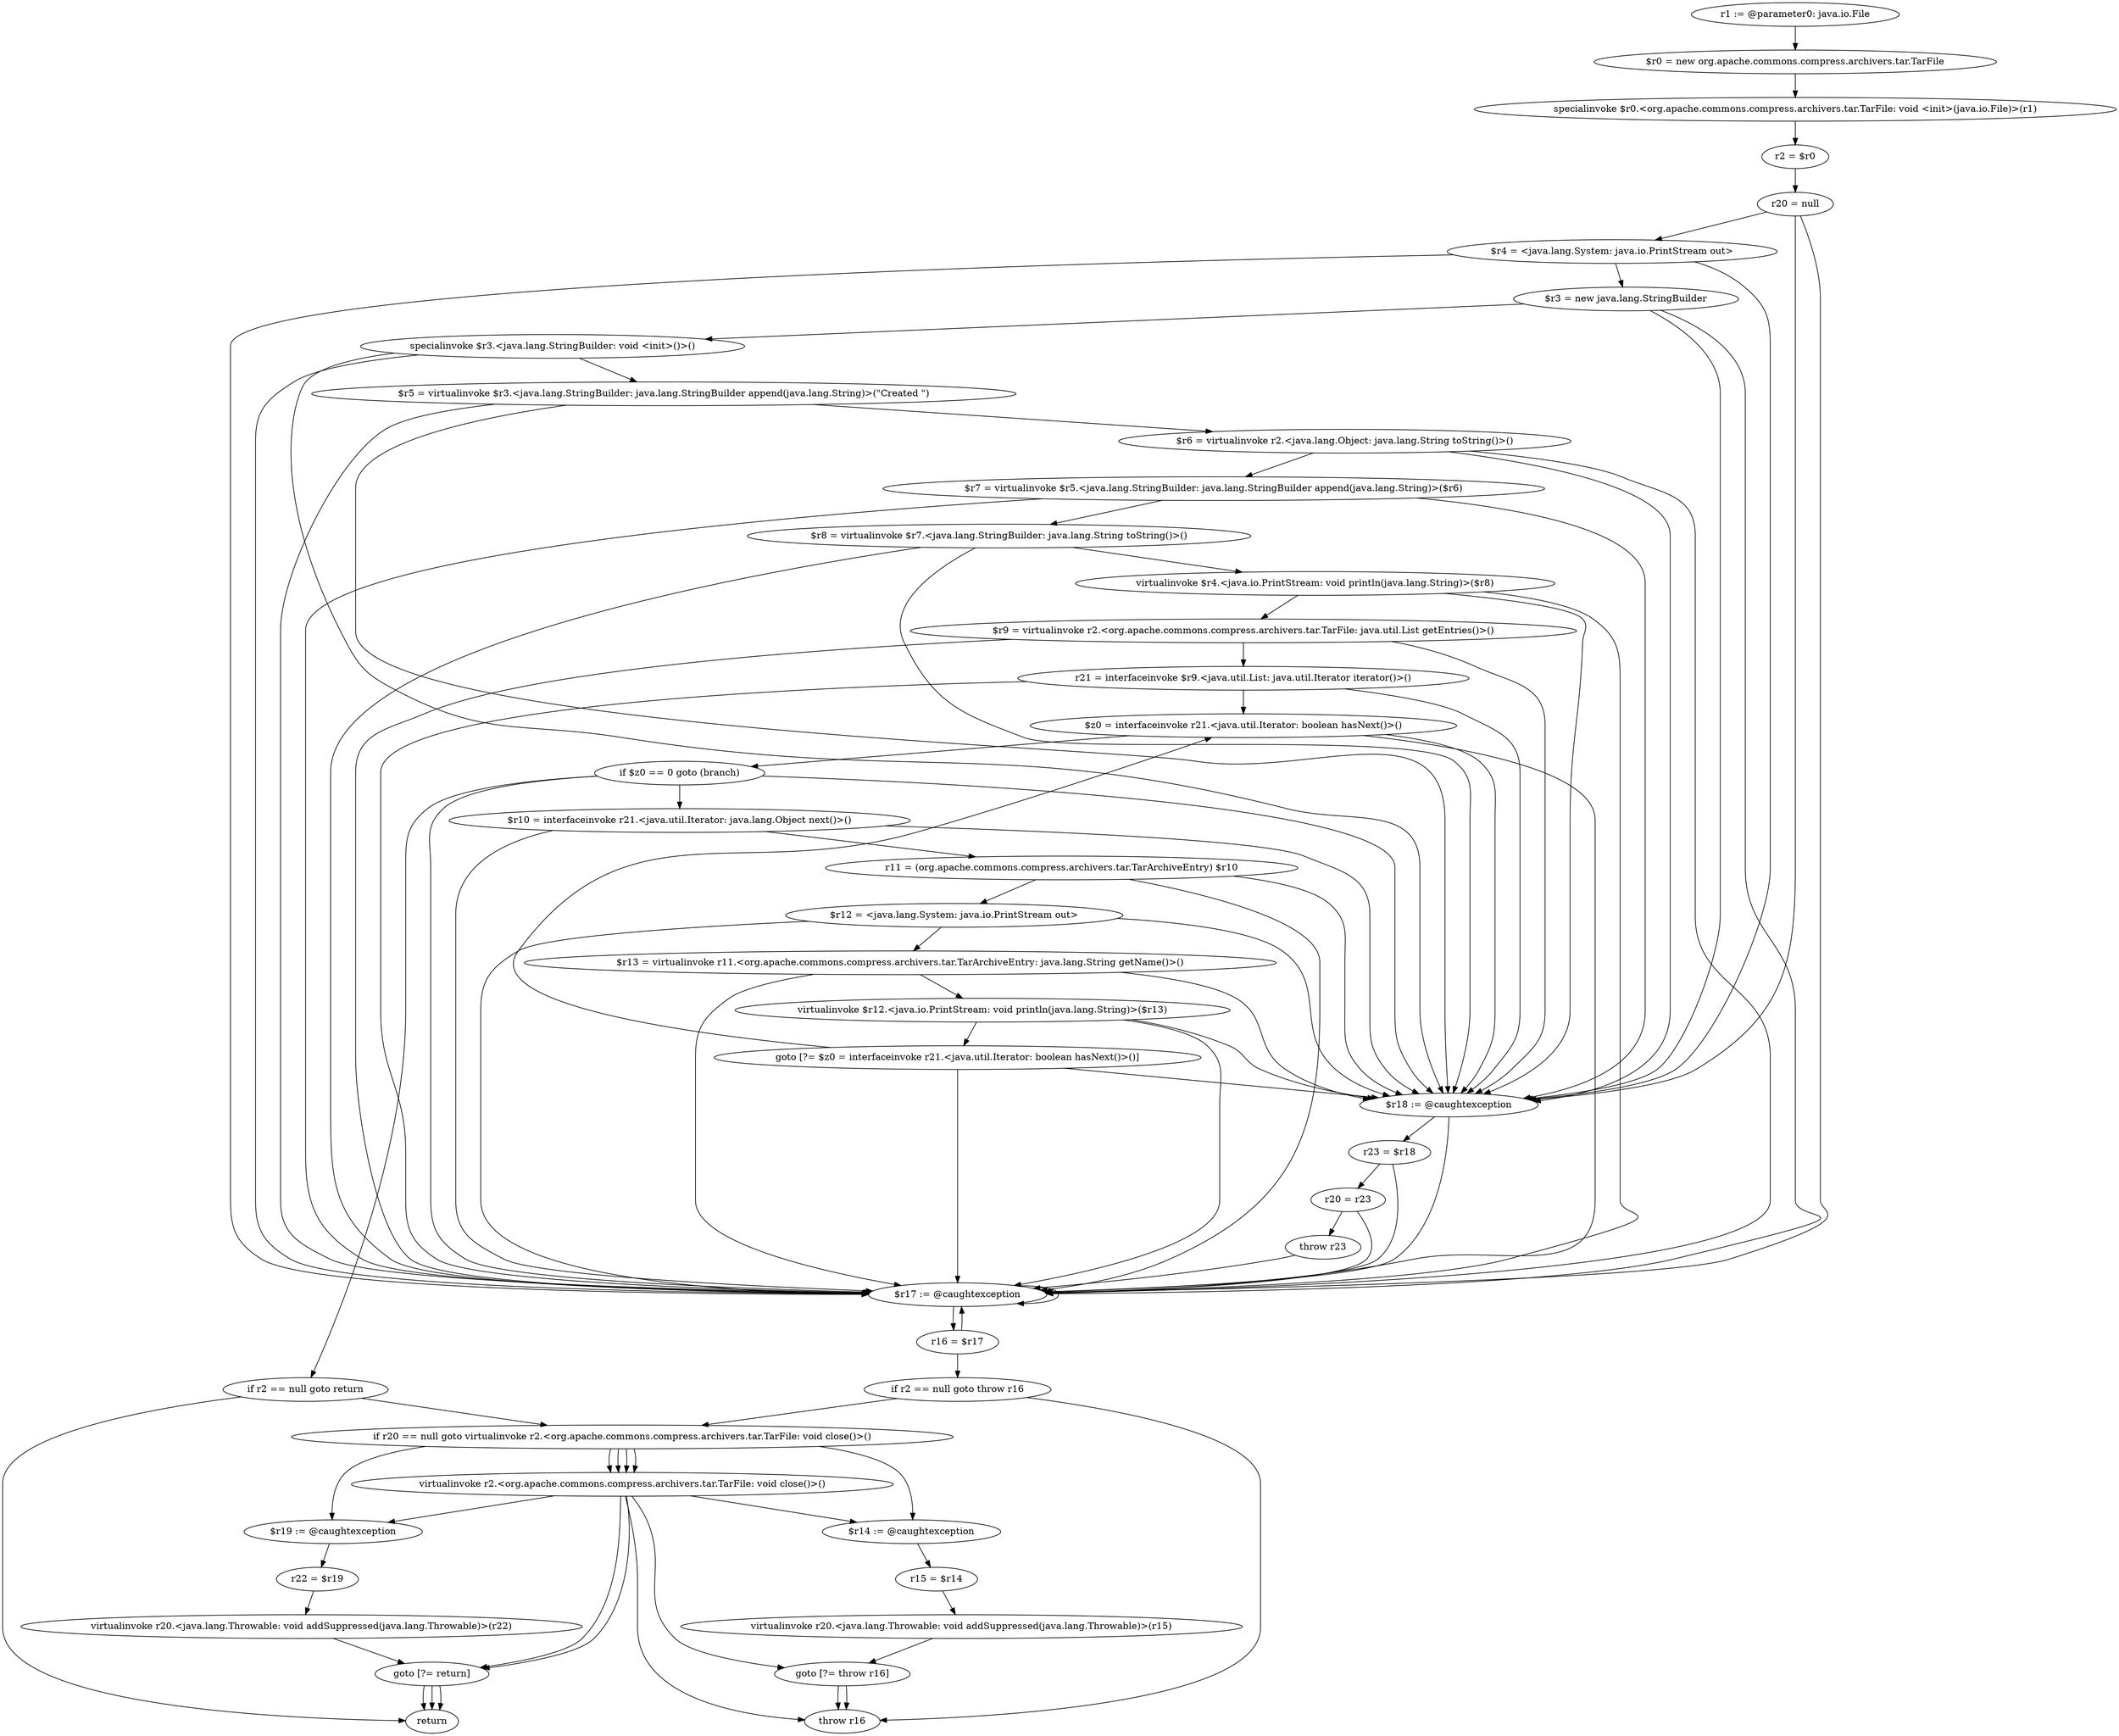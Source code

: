 digraph "unitGraph" {
    "r1 := @parameter0: java.io.File"
    "$r0 = new org.apache.commons.compress.archivers.tar.TarFile"
    "specialinvoke $r0.<org.apache.commons.compress.archivers.tar.TarFile: void <init>(java.io.File)>(r1)"
    "r2 = $r0"
    "r20 = null"
    "$r4 = <java.lang.System: java.io.PrintStream out>"
    "$r3 = new java.lang.StringBuilder"
    "specialinvoke $r3.<java.lang.StringBuilder: void <init>()>()"
    "$r5 = virtualinvoke $r3.<java.lang.StringBuilder: java.lang.StringBuilder append(java.lang.String)>(\"Created \")"
    "$r6 = virtualinvoke r2.<java.lang.Object: java.lang.String toString()>()"
    "$r7 = virtualinvoke $r5.<java.lang.StringBuilder: java.lang.StringBuilder append(java.lang.String)>($r6)"
    "$r8 = virtualinvoke $r7.<java.lang.StringBuilder: java.lang.String toString()>()"
    "virtualinvoke $r4.<java.io.PrintStream: void println(java.lang.String)>($r8)"
    "$r9 = virtualinvoke r2.<org.apache.commons.compress.archivers.tar.TarFile: java.util.List getEntries()>()"
    "r21 = interfaceinvoke $r9.<java.util.List: java.util.Iterator iterator()>()"
    "$z0 = interfaceinvoke r21.<java.util.Iterator: boolean hasNext()>()"
    "if $z0 == 0 goto (branch)"
    "$r10 = interfaceinvoke r21.<java.util.Iterator: java.lang.Object next()>()"
    "r11 = (org.apache.commons.compress.archivers.tar.TarArchiveEntry) $r10"
    "$r12 = <java.lang.System: java.io.PrintStream out>"
    "$r13 = virtualinvoke r11.<org.apache.commons.compress.archivers.tar.TarArchiveEntry: java.lang.String getName()>()"
    "virtualinvoke $r12.<java.io.PrintStream: void println(java.lang.String)>($r13)"
    "goto [?= $z0 = interfaceinvoke r21.<java.util.Iterator: boolean hasNext()>()]"
    "if r2 == null goto return"
    "if r20 == null goto virtualinvoke r2.<org.apache.commons.compress.archivers.tar.TarFile: void close()>()"
    "virtualinvoke r2.<org.apache.commons.compress.archivers.tar.TarFile: void close()>()"
    "goto [?= return]"
    "$r19 := @caughtexception"
    "r22 = $r19"
    "virtualinvoke r20.<java.lang.Throwable: void addSuppressed(java.lang.Throwable)>(r22)"
    "$r18 := @caughtexception"
    "r23 = $r18"
    "r20 = r23"
    "throw r23"
    "$r17 := @caughtexception"
    "r16 = $r17"
    "if r2 == null goto throw r16"
    "goto [?= throw r16]"
    "$r14 := @caughtexception"
    "r15 = $r14"
    "virtualinvoke r20.<java.lang.Throwable: void addSuppressed(java.lang.Throwable)>(r15)"
    "throw r16"
    "return"
    "r1 := @parameter0: java.io.File"->"$r0 = new org.apache.commons.compress.archivers.tar.TarFile";
    "$r0 = new org.apache.commons.compress.archivers.tar.TarFile"->"specialinvoke $r0.<org.apache.commons.compress.archivers.tar.TarFile: void <init>(java.io.File)>(r1)";
    "specialinvoke $r0.<org.apache.commons.compress.archivers.tar.TarFile: void <init>(java.io.File)>(r1)"->"r2 = $r0";
    "r2 = $r0"->"r20 = null";
    "r20 = null"->"$r18 := @caughtexception";
    "r20 = null"->"$r17 := @caughtexception";
    "r20 = null"->"$r4 = <java.lang.System: java.io.PrintStream out>";
    "$r4 = <java.lang.System: java.io.PrintStream out>"->"$r18 := @caughtexception";
    "$r4 = <java.lang.System: java.io.PrintStream out>"->"$r17 := @caughtexception";
    "$r4 = <java.lang.System: java.io.PrintStream out>"->"$r3 = new java.lang.StringBuilder";
    "$r3 = new java.lang.StringBuilder"->"$r18 := @caughtexception";
    "$r3 = new java.lang.StringBuilder"->"$r17 := @caughtexception";
    "$r3 = new java.lang.StringBuilder"->"specialinvoke $r3.<java.lang.StringBuilder: void <init>()>()";
    "specialinvoke $r3.<java.lang.StringBuilder: void <init>()>()"->"$r18 := @caughtexception";
    "specialinvoke $r3.<java.lang.StringBuilder: void <init>()>()"->"$r17 := @caughtexception";
    "specialinvoke $r3.<java.lang.StringBuilder: void <init>()>()"->"$r5 = virtualinvoke $r3.<java.lang.StringBuilder: java.lang.StringBuilder append(java.lang.String)>(\"Created \")";
    "$r5 = virtualinvoke $r3.<java.lang.StringBuilder: java.lang.StringBuilder append(java.lang.String)>(\"Created \")"->"$r18 := @caughtexception";
    "$r5 = virtualinvoke $r3.<java.lang.StringBuilder: java.lang.StringBuilder append(java.lang.String)>(\"Created \")"->"$r17 := @caughtexception";
    "$r5 = virtualinvoke $r3.<java.lang.StringBuilder: java.lang.StringBuilder append(java.lang.String)>(\"Created \")"->"$r6 = virtualinvoke r2.<java.lang.Object: java.lang.String toString()>()";
    "$r6 = virtualinvoke r2.<java.lang.Object: java.lang.String toString()>()"->"$r18 := @caughtexception";
    "$r6 = virtualinvoke r2.<java.lang.Object: java.lang.String toString()>()"->"$r17 := @caughtexception";
    "$r6 = virtualinvoke r2.<java.lang.Object: java.lang.String toString()>()"->"$r7 = virtualinvoke $r5.<java.lang.StringBuilder: java.lang.StringBuilder append(java.lang.String)>($r6)";
    "$r7 = virtualinvoke $r5.<java.lang.StringBuilder: java.lang.StringBuilder append(java.lang.String)>($r6)"->"$r18 := @caughtexception";
    "$r7 = virtualinvoke $r5.<java.lang.StringBuilder: java.lang.StringBuilder append(java.lang.String)>($r6)"->"$r17 := @caughtexception";
    "$r7 = virtualinvoke $r5.<java.lang.StringBuilder: java.lang.StringBuilder append(java.lang.String)>($r6)"->"$r8 = virtualinvoke $r7.<java.lang.StringBuilder: java.lang.String toString()>()";
    "$r8 = virtualinvoke $r7.<java.lang.StringBuilder: java.lang.String toString()>()"->"$r18 := @caughtexception";
    "$r8 = virtualinvoke $r7.<java.lang.StringBuilder: java.lang.String toString()>()"->"$r17 := @caughtexception";
    "$r8 = virtualinvoke $r7.<java.lang.StringBuilder: java.lang.String toString()>()"->"virtualinvoke $r4.<java.io.PrintStream: void println(java.lang.String)>($r8)";
    "virtualinvoke $r4.<java.io.PrintStream: void println(java.lang.String)>($r8)"->"$r18 := @caughtexception";
    "virtualinvoke $r4.<java.io.PrintStream: void println(java.lang.String)>($r8)"->"$r17 := @caughtexception";
    "virtualinvoke $r4.<java.io.PrintStream: void println(java.lang.String)>($r8)"->"$r9 = virtualinvoke r2.<org.apache.commons.compress.archivers.tar.TarFile: java.util.List getEntries()>()";
    "$r9 = virtualinvoke r2.<org.apache.commons.compress.archivers.tar.TarFile: java.util.List getEntries()>()"->"$r18 := @caughtexception";
    "$r9 = virtualinvoke r2.<org.apache.commons.compress.archivers.tar.TarFile: java.util.List getEntries()>()"->"$r17 := @caughtexception";
    "$r9 = virtualinvoke r2.<org.apache.commons.compress.archivers.tar.TarFile: java.util.List getEntries()>()"->"r21 = interfaceinvoke $r9.<java.util.List: java.util.Iterator iterator()>()";
    "r21 = interfaceinvoke $r9.<java.util.List: java.util.Iterator iterator()>()"->"$r18 := @caughtexception";
    "r21 = interfaceinvoke $r9.<java.util.List: java.util.Iterator iterator()>()"->"$r17 := @caughtexception";
    "r21 = interfaceinvoke $r9.<java.util.List: java.util.Iterator iterator()>()"->"$z0 = interfaceinvoke r21.<java.util.Iterator: boolean hasNext()>()";
    "$z0 = interfaceinvoke r21.<java.util.Iterator: boolean hasNext()>()"->"$r18 := @caughtexception";
    "$z0 = interfaceinvoke r21.<java.util.Iterator: boolean hasNext()>()"->"$r17 := @caughtexception";
    "$z0 = interfaceinvoke r21.<java.util.Iterator: boolean hasNext()>()"->"if $z0 == 0 goto (branch)";
    "if $z0 == 0 goto (branch)"->"$r10 = interfaceinvoke r21.<java.util.Iterator: java.lang.Object next()>()";
    "if $z0 == 0 goto (branch)"->"if r2 == null goto return";
    "if $z0 == 0 goto (branch)"->"$r18 := @caughtexception";
    "if $z0 == 0 goto (branch)"->"$r17 := @caughtexception";
    "$r10 = interfaceinvoke r21.<java.util.Iterator: java.lang.Object next()>()"->"$r18 := @caughtexception";
    "$r10 = interfaceinvoke r21.<java.util.Iterator: java.lang.Object next()>()"->"$r17 := @caughtexception";
    "$r10 = interfaceinvoke r21.<java.util.Iterator: java.lang.Object next()>()"->"r11 = (org.apache.commons.compress.archivers.tar.TarArchiveEntry) $r10";
    "r11 = (org.apache.commons.compress.archivers.tar.TarArchiveEntry) $r10"->"$r18 := @caughtexception";
    "r11 = (org.apache.commons.compress.archivers.tar.TarArchiveEntry) $r10"->"$r17 := @caughtexception";
    "r11 = (org.apache.commons.compress.archivers.tar.TarArchiveEntry) $r10"->"$r12 = <java.lang.System: java.io.PrintStream out>";
    "$r12 = <java.lang.System: java.io.PrintStream out>"->"$r18 := @caughtexception";
    "$r12 = <java.lang.System: java.io.PrintStream out>"->"$r17 := @caughtexception";
    "$r12 = <java.lang.System: java.io.PrintStream out>"->"$r13 = virtualinvoke r11.<org.apache.commons.compress.archivers.tar.TarArchiveEntry: java.lang.String getName()>()";
    "$r13 = virtualinvoke r11.<org.apache.commons.compress.archivers.tar.TarArchiveEntry: java.lang.String getName()>()"->"$r18 := @caughtexception";
    "$r13 = virtualinvoke r11.<org.apache.commons.compress.archivers.tar.TarArchiveEntry: java.lang.String getName()>()"->"$r17 := @caughtexception";
    "$r13 = virtualinvoke r11.<org.apache.commons.compress.archivers.tar.TarArchiveEntry: java.lang.String getName()>()"->"virtualinvoke $r12.<java.io.PrintStream: void println(java.lang.String)>($r13)";
    "virtualinvoke $r12.<java.io.PrintStream: void println(java.lang.String)>($r13)"->"$r18 := @caughtexception";
    "virtualinvoke $r12.<java.io.PrintStream: void println(java.lang.String)>($r13)"->"$r17 := @caughtexception";
    "virtualinvoke $r12.<java.io.PrintStream: void println(java.lang.String)>($r13)"->"goto [?= $z0 = interfaceinvoke r21.<java.util.Iterator: boolean hasNext()>()]";
    "goto [?= $z0 = interfaceinvoke r21.<java.util.Iterator: boolean hasNext()>()]"->"$r18 := @caughtexception";
    "goto [?= $z0 = interfaceinvoke r21.<java.util.Iterator: boolean hasNext()>()]"->"$r17 := @caughtexception";
    "goto [?= $z0 = interfaceinvoke r21.<java.util.Iterator: boolean hasNext()>()]"->"$z0 = interfaceinvoke r21.<java.util.Iterator: boolean hasNext()>()";
    "if r2 == null goto return"->"if r20 == null goto virtualinvoke r2.<org.apache.commons.compress.archivers.tar.TarFile: void close()>()";
    "if r2 == null goto return"->"return";
    "if r20 == null goto virtualinvoke r2.<org.apache.commons.compress.archivers.tar.TarFile: void close()>()"->"virtualinvoke r2.<org.apache.commons.compress.archivers.tar.TarFile: void close()>()";
    "if r20 == null goto virtualinvoke r2.<org.apache.commons.compress.archivers.tar.TarFile: void close()>()"->"virtualinvoke r2.<org.apache.commons.compress.archivers.tar.TarFile: void close()>()";
    "if r20 == null goto virtualinvoke r2.<org.apache.commons.compress.archivers.tar.TarFile: void close()>()"->"$r19 := @caughtexception";
    "virtualinvoke r2.<org.apache.commons.compress.archivers.tar.TarFile: void close()>()"->"goto [?= return]";
    "virtualinvoke r2.<org.apache.commons.compress.archivers.tar.TarFile: void close()>()"->"$r19 := @caughtexception";
    "goto [?= return]"->"return";
    "$r19 := @caughtexception"->"r22 = $r19";
    "r22 = $r19"->"virtualinvoke r20.<java.lang.Throwable: void addSuppressed(java.lang.Throwable)>(r22)";
    "virtualinvoke r20.<java.lang.Throwable: void addSuppressed(java.lang.Throwable)>(r22)"->"goto [?= return]";
    "goto [?= return]"->"return";
    "virtualinvoke r2.<org.apache.commons.compress.archivers.tar.TarFile: void close()>()"->"goto [?= return]";
    "goto [?= return]"->"return";
    "$r18 := @caughtexception"->"r23 = $r18";
    "$r18 := @caughtexception"->"$r17 := @caughtexception";
    "r23 = $r18"->"r20 = r23";
    "r23 = $r18"->"$r17 := @caughtexception";
    "r20 = r23"->"throw r23";
    "r20 = r23"->"$r17 := @caughtexception";
    "throw r23"->"$r17 := @caughtexception";
    "$r17 := @caughtexception"->"r16 = $r17";
    "$r17 := @caughtexception"->"$r17 := @caughtexception";
    "r16 = $r17"->"if r2 == null goto throw r16";
    "r16 = $r17"->"$r17 := @caughtexception";
    "if r2 == null goto throw r16"->"if r20 == null goto virtualinvoke r2.<org.apache.commons.compress.archivers.tar.TarFile: void close()>()";
    "if r2 == null goto throw r16"->"throw r16";
    "if r20 == null goto virtualinvoke r2.<org.apache.commons.compress.archivers.tar.TarFile: void close()>()"->"virtualinvoke r2.<org.apache.commons.compress.archivers.tar.TarFile: void close()>()";
    "if r20 == null goto virtualinvoke r2.<org.apache.commons.compress.archivers.tar.TarFile: void close()>()"->"virtualinvoke r2.<org.apache.commons.compress.archivers.tar.TarFile: void close()>()";
    "if r20 == null goto virtualinvoke r2.<org.apache.commons.compress.archivers.tar.TarFile: void close()>()"->"$r14 := @caughtexception";
    "virtualinvoke r2.<org.apache.commons.compress.archivers.tar.TarFile: void close()>()"->"goto [?= throw r16]";
    "virtualinvoke r2.<org.apache.commons.compress.archivers.tar.TarFile: void close()>()"->"$r14 := @caughtexception";
    "goto [?= throw r16]"->"throw r16";
    "$r14 := @caughtexception"->"r15 = $r14";
    "r15 = $r14"->"virtualinvoke r20.<java.lang.Throwable: void addSuppressed(java.lang.Throwable)>(r15)";
    "virtualinvoke r20.<java.lang.Throwable: void addSuppressed(java.lang.Throwable)>(r15)"->"goto [?= throw r16]";
    "goto [?= throw r16]"->"throw r16";
    "virtualinvoke r2.<org.apache.commons.compress.archivers.tar.TarFile: void close()>()"->"throw r16";
}

